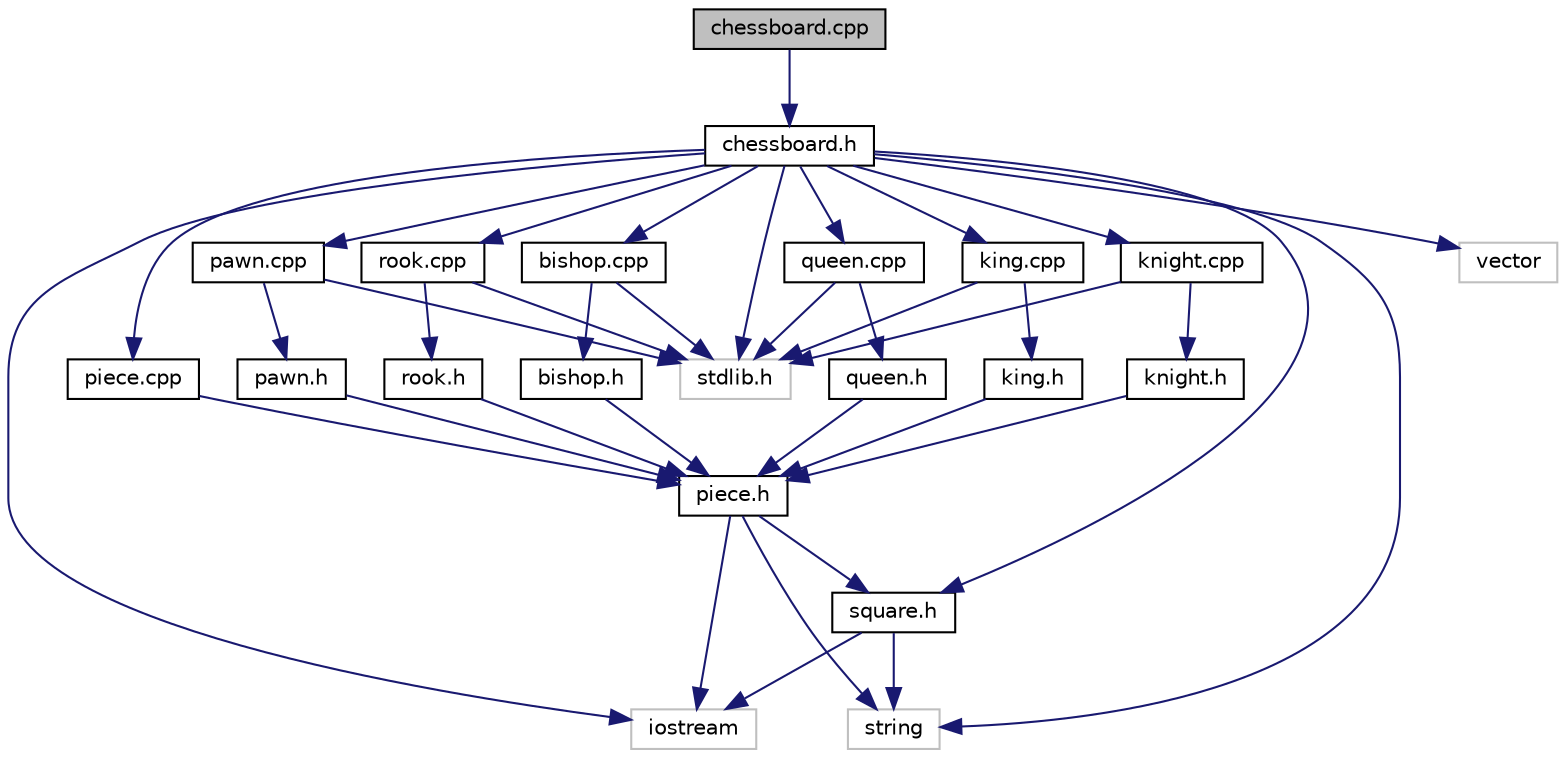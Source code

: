 digraph "chessboard.cpp"
{
 // LATEX_PDF_SIZE
  edge [fontname="Helvetica",fontsize="10",labelfontname="Helvetica",labelfontsize="10"];
  node [fontname="Helvetica",fontsize="10",shape=record];
  Node1 [label="chessboard.cpp",height=0.2,width=0.4,color="black", fillcolor="grey75", style="filled", fontcolor="black",tooltip=" "];
  Node1 -> Node2 [color="midnightblue",fontsize="10",style="solid",fontname="Helvetica"];
  Node2 [label="chessboard.h",height=0.2,width=0.4,color="black", fillcolor="white", style="filled",URL="$df/d3e/chessboard_8h.html",tooltip=" "];
  Node2 -> Node3 [color="midnightblue",fontsize="10",style="solid",fontname="Helvetica"];
  Node3 [label="piece.cpp",height=0.2,width=0.4,color="black", fillcolor="white", style="filled",URL="$dd/d2d/piece_8cpp.html",tooltip=" "];
  Node3 -> Node4 [color="midnightblue",fontsize="10",style="solid",fontname="Helvetica"];
  Node4 [label="piece.h",height=0.2,width=0.4,color="black", fillcolor="white", style="filled",URL="$d9/d39/piece_8h.html",tooltip=" "];
  Node4 -> Node5 [color="midnightblue",fontsize="10",style="solid",fontname="Helvetica"];
  Node5 [label="square.h",height=0.2,width=0.4,color="black", fillcolor="white", style="filled",URL="$d7/d3c/square_8h.html",tooltip=" "];
  Node5 -> Node6 [color="midnightblue",fontsize="10",style="solid",fontname="Helvetica"];
  Node6 [label="iostream",height=0.2,width=0.4,color="grey75", fillcolor="white", style="filled",tooltip=" "];
  Node5 -> Node7 [color="midnightblue",fontsize="10",style="solid",fontname="Helvetica"];
  Node7 [label="string",height=0.2,width=0.4,color="grey75", fillcolor="white", style="filled",tooltip=" "];
  Node4 -> Node6 [color="midnightblue",fontsize="10",style="solid",fontname="Helvetica"];
  Node4 -> Node7 [color="midnightblue",fontsize="10",style="solid",fontname="Helvetica"];
  Node2 -> Node8 [color="midnightblue",fontsize="10",style="solid",fontname="Helvetica"];
  Node8 [label="stdlib.h",height=0.2,width=0.4,color="grey75", fillcolor="white", style="filled",tooltip=" "];
  Node2 -> Node5 [color="midnightblue",fontsize="10",style="solid",fontname="Helvetica"];
  Node2 -> Node9 [color="midnightblue",fontsize="10",style="solid",fontname="Helvetica"];
  Node9 [label="queen.cpp",height=0.2,width=0.4,color="black", fillcolor="white", style="filled",URL="$d4/d21/queen_8cpp.html",tooltip=" "];
  Node9 -> Node10 [color="midnightblue",fontsize="10",style="solid",fontname="Helvetica"];
  Node10 [label="queen.h",height=0.2,width=0.4,color="black", fillcolor="white", style="filled",URL="$d0/d0a/queen_8h.html",tooltip="cette classe gère les reines."];
  Node10 -> Node4 [color="midnightblue",fontsize="10",style="solid",fontname="Helvetica"];
  Node9 -> Node8 [color="midnightblue",fontsize="10",style="solid",fontname="Helvetica"];
  Node2 -> Node11 [color="midnightblue",fontsize="10",style="solid",fontname="Helvetica"];
  Node11 [label="king.cpp",height=0.2,width=0.4,color="black", fillcolor="white", style="filled",URL="$d2/db7/king_8cpp.html",tooltip=" "];
  Node11 -> Node8 [color="midnightblue",fontsize="10",style="solid",fontname="Helvetica"];
  Node11 -> Node12 [color="midnightblue",fontsize="10",style="solid",fontname="Helvetica"];
  Node12 [label="king.h",height=0.2,width=0.4,color="black", fillcolor="white", style="filled",URL="$dd/d46/king_8h.html",tooltip="classe du roi"];
  Node12 -> Node4 [color="midnightblue",fontsize="10",style="solid",fontname="Helvetica"];
  Node2 -> Node13 [color="midnightblue",fontsize="10",style="solid",fontname="Helvetica"];
  Node13 [label="knight.cpp",height=0.2,width=0.4,color="black", fillcolor="white", style="filled",URL="$d1/de7/knight_8cpp.html",tooltip=" "];
  Node13 -> Node14 [color="midnightblue",fontsize="10",style="solid",fontname="Helvetica"];
  Node14 [label="knight.h",height=0.2,width=0.4,color="black", fillcolor="white", style="filled",URL="$de/dba/knight_8h.html",tooltip="classe du chevalier"];
  Node14 -> Node4 [color="midnightblue",fontsize="10",style="solid",fontname="Helvetica"];
  Node13 -> Node8 [color="midnightblue",fontsize="10",style="solid",fontname="Helvetica"];
  Node2 -> Node15 [color="midnightblue",fontsize="10",style="solid",fontname="Helvetica"];
  Node15 [label="pawn.cpp",height=0.2,width=0.4,color="black", fillcolor="white", style="filled",URL="$d3/d8a/pawn_8cpp.html",tooltip=" "];
  Node15 -> Node16 [color="midnightblue",fontsize="10",style="solid",fontname="Helvetica"];
  Node16 [label="pawn.h",height=0.2,width=0.4,color="black", fillcolor="white", style="filled",URL="$d9/d15/pawn_8h.html",tooltip="classe du pion"];
  Node16 -> Node4 [color="midnightblue",fontsize="10",style="solid",fontname="Helvetica"];
  Node15 -> Node8 [color="midnightblue",fontsize="10",style="solid",fontname="Helvetica"];
  Node2 -> Node17 [color="midnightblue",fontsize="10",style="solid",fontname="Helvetica"];
  Node17 [label="rook.cpp",height=0.2,width=0.4,color="black", fillcolor="white", style="filled",URL="$d1/d42/rook_8cpp.html",tooltip=" "];
  Node17 -> Node18 [color="midnightblue",fontsize="10",style="solid",fontname="Helvetica"];
  Node18 [label="rook.h",height=0.2,width=0.4,color="black", fillcolor="white", style="filled",URL="$d8/d1c/rook_8h.html",tooltip="classe de la tour"];
  Node18 -> Node4 [color="midnightblue",fontsize="10",style="solid",fontname="Helvetica"];
  Node17 -> Node8 [color="midnightblue",fontsize="10",style="solid",fontname="Helvetica"];
  Node2 -> Node19 [color="midnightblue",fontsize="10",style="solid",fontname="Helvetica"];
  Node19 [label="bishop.cpp",height=0.2,width=0.4,color="black", fillcolor="white", style="filled",URL="$db/d62/bishop_8cpp.html",tooltip=" "];
  Node19 -> Node20 [color="midnightblue",fontsize="10",style="solid",fontname="Helvetica"];
  Node20 [label="bishop.h",height=0.2,width=0.4,color="black", fillcolor="white", style="filled",URL="$d9/d79/bishop_8h.html",tooltip="classe du fou"];
  Node20 -> Node4 [color="midnightblue",fontsize="10",style="solid",fontname="Helvetica"];
  Node19 -> Node8 [color="midnightblue",fontsize="10",style="solid",fontname="Helvetica"];
  Node2 -> Node7 [color="midnightblue",fontsize="10",style="solid",fontname="Helvetica"];
  Node2 -> Node21 [color="midnightblue",fontsize="10",style="solid",fontname="Helvetica"];
  Node21 [label="vector",height=0.2,width=0.4,color="grey75", fillcolor="white", style="filled",tooltip=" "];
  Node2 -> Node6 [color="midnightblue",fontsize="10",style="solid",fontname="Helvetica"];
}
